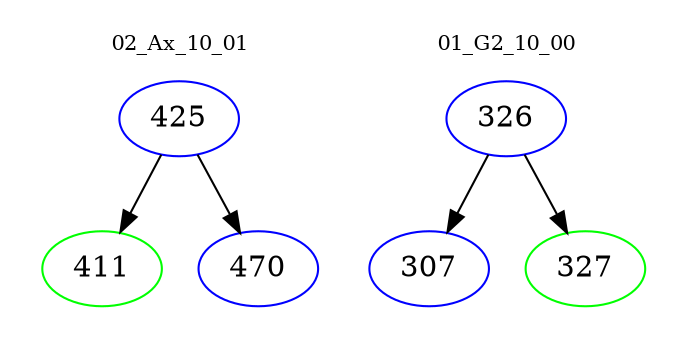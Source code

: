 digraph{
subgraph cluster_0 {
color = white
label = "02_Ax_10_01";
fontsize=10;
T0_425 [label="425", color="blue"]
T0_425 -> T0_411 [color="black"]
T0_411 [label="411", color="green"]
T0_425 -> T0_470 [color="black"]
T0_470 [label="470", color="blue"]
}
subgraph cluster_1 {
color = white
label = "01_G2_10_00";
fontsize=10;
T1_326 [label="326", color="blue"]
T1_326 -> T1_307 [color="black"]
T1_307 [label="307", color="blue"]
T1_326 -> T1_327 [color="black"]
T1_327 [label="327", color="green"]
}
}
